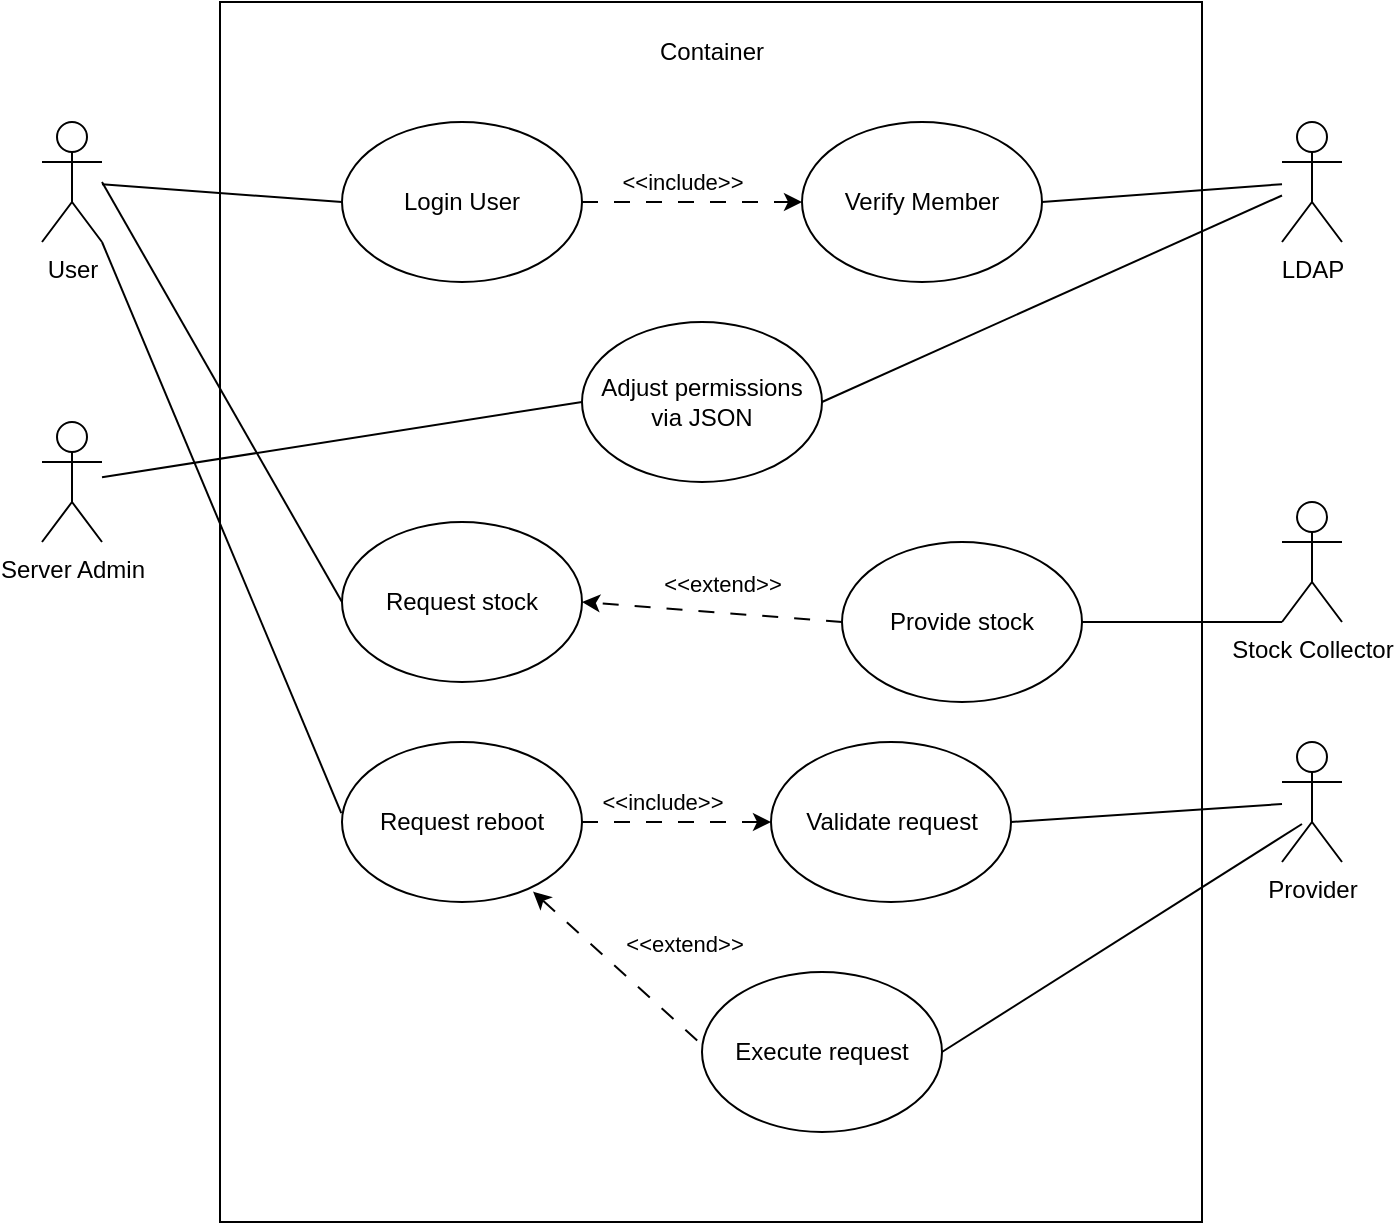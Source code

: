 <mxfile version="26.2.15">
  <diagram name="Page-1" id="YfJxBwbPfy7gpxQs4y9b">
    <mxGraphModel dx="851" dy="609" grid="1" gridSize="10" guides="1" tooltips="1" connect="1" arrows="1" fold="1" page="1" pageScale="1" pageWidth="827" pageHeight="1169" math="0" shadow="0">
      <root>
        <mxCell id="0" />
        <mxCell id="1" parent="0" />
        <mxCell id="dLwGRDDiwrdQzY2ckqJ3-1" value="" style="rounded=0;whiteSpace=wrap;html=1;" vertex="1" parent="1">
          <mxGeometry x="229" y="60" width="491" height="610" as="geometry" />
        </mxCell>
        <mxCell id="dLwGRDDiwrdQzY2ckqJ3-2" value="Container" style="text;html=1;align=center;verticalAlign=middle;whiteSpace=wrap;rounded=0;" vertex="1" parent="1">
          <mxGeometry x="444.5" y="70" width="60" height="30" as="geometry" />
        </mxCell>
        <mxCell id="dLwGRDDiwrdQzY2ckqJ3-3" value="User" style="shape=umlActor;verticalLabelPosition=bottom;verticalAlign=top;html=1;outlineConnect=0;" vertex="1" parent="1">
          <mxGeometry x="140" y="120" width="30" height="60" as="geometry" />
        </mxCell>
        <mxCell id="dLwGRDDiwrdQzY2ckqJ3-4" value="Server Admin" style="shape=umlActor;verticalLabelPosition=bottom;verticalAlign=top;html=1;outlineConnect=0;" vertex="1" parent="1">
          <mxGeometry x="140" y="270" width="30" height="60" as="geometry" />
        </mxCell>
        <mxCell id="dLwGRDDiwrdQzY2ckqJ3-5" value="LDAP" style="shape=umlActor;verticalLabelPosition=bottom;verticalAlign=top;html=1;outlineConnect=0;" vertex="1" parent="1">
          <mxGeometry x="760" y="120" width="30" height="60" as="geometry" />
        </mxCell>
        <mxCell id="dLwGRDDiwrdQzY2ckqJ3-9" value="Login User" style="ellipse;whiteSpace=wrap;html=1;" vertex="1" parent="1">
          <mxGeometry x="290" y="120" width="120" height="80" as="geometry" />
        </mxCell>
        <mxCell id="dLwGRDDiwrdQzY2ckqJ3-11" value="Verify Member" style="ellipse;whiteSpace=wrap;html=1;" vertex="1" parent="1">
          <mxGeometry x="520" y="120" width="120" height="80" as="geometry" />
        </mxCell>
        <mxCell id="dLwGRDDiwrdQzY2ckqJ3-13" value="" style="endArrow=classic;html=1;rounded=0;dashed=1;dashPattern=8 8;exitX=1;exitY=0.5;exitDx=0;exitDy=0;entryX=0;entryY=0.5;entryDx=0;entryDy=0;" edge="1" parent="1" source="dLwGRDDiwrdQzY2ckqJ3-9" target="dLwGRDDiwrdQzY2ckqJ3-11">
          <mxGeometry width="50" height="50" relative="1" as="geometry">
            <mxPoint x="440" y="260" as="sourcePoint" />
            <mxPoint x="490" y="210" as="targetPoint" />
          </mxGeometry>
        </mxCell>
        <mxCell id="dLwGRDDiwrdQzY2ckqJ3-23" value="&amp;lt;&amp;lt;include&amp;gt;&amp;gt;" style="edgeLabel;html=1;align=center;verticalAlign=middle;resizable=0;points=[];" vertex="1" connectable="0" parent="dLwGRDDiwrdQzY2ckqJ3-13">
          <mxGeometry x="-0.329" y="-2" relative="1" as="geometry">
            <mxPoint x="13" y="-12" as="offset" />
          </mxGeometry>
        </mxCell>
        <mxCell id="dLwGRDDiwrdQzY2ckqJ3-14" value="" style="endArrow=none;html=1;rounded=0;entryX=0;entryY=0.5;entryDx=0;entryDy=0;" edge="1" parent="1" source="dLwGRDDiwrdQzY2ckqJ3-3" target="dLwGRDDiwrdQzY2ckqJ3-9">
          <mxGeometry width="50" height="50" relative="1" as="geometry">
            <mxPoint x="170" y="90" as="sourcePoint" />
            <mxPoint x="220" y="40" as="targetPoint" />
          </mxGeometry>
        </mxCell>
        <mxCell id="dLwGRDDiwrdQzY2ckqJ3-15" value="" style="endArrow=none;html=1;rounded=0;exitX=1;exitY=0.5;exitDx=0;exitDy=0;" edge="1" parent="1" source="dLwGRDDiwrdQzY2ckqJ3-11" target="dLwGRDDiwrdQzY2ckqJ3-5">
          <mxGeometry width="50" height="50" relative="1" as="geometry">
            <mxPoint x="530" y="330" as="sourcePoint" />
            <mxPoint x="580" y="280" as="targetPoint" />
          </mxGeometry>
        </mxCell>
        <mxCell id="dLwGRDDiwrdQzY2ckqJ3-16" value="Adjust permissions&lt;div&gt;via JSON&lt;/div&gt;" style="ellipse;whiteSpace=wrap;html=1;" vertex="1" parent="1">
          <mxGeometry x="410" y="220" width="120" height="80" as="geometry" />
        </mxCell>
        <mxCell id="dLwGRDDiwrdQzY2ckqJ3-17" value="" style="endArrow=none;html=1;rounded=0;entryX=0;entryY=0.5;entryDx=0;entryDy=0;" edge="1" parent="1" source="dLwGRDDiwrdQzY2ckqJ3-4" target="dLwGRDDiwrdQzY2ckqJ3-16">
          <mxGeometry width="50" height="50" relative="1" as="geometry">
            <mxPoint x="280" y="350" as="sourcePoint" />
            <mxPoint x="330" y="300" as="targetPoint" />
          </mxGeometry>
        </mxCell>
        <mxCell id="dLwGRDDiwrdQzY2ckqJ3-18" value="" style="endArrow=none;html=1;rounded=0;exitX=1;exitY=0.5;exitDx=0;exitDy=0;" edge="1" parent="1" source="dLwGRDDiwrdQzY2ckqJ3-16" target="dLwGRDDiwrdQzY2ckqJ3-5">
          <mxGeometry width="50" height="50" relative="1" as="geometry">
            <mxPoint x="180" y="311" as="sourcePoint" />
            <mxPoint x="430" y="330" as="targetPoint" />
          </mxGeometry>
        </mxCell>
        <mxCell id="dLwGRDDiwrdQzY2ckqJ3-19" value="Request stock" style="ellipse;whiteSpace=wrap;html=1;" vertex="1" parent="1">
          <mxGeometry x="290" y="320" width="120" height="80" as="geometry" />
        </mxCell>
        <mxCell id="dLwGRDDiwrdQzY2ckqJ3-20" value="Request reboot" style="ellipse;whiteSpace=wrap;html=1;" vertex="1" parent="1">
          <mxGeometry x="290" y="430" width="120" height="80" as="geometry" />
        </mxCell>
        <mxCell id="dLwGRDDiwrdQzY2ckqJ3-21" value="" style="endArrow=none;html=1;rounded=0;exitX=0;exitY=0.5;exitDx=0;exitDy=0;" edge="1" parent="1" source="dLwGRDDiwrdQzY2ckqJ3-19">
          <mxGeometry width="50" height="50" relative="1" as="geometry">
            <mxPoint x="110" y="270" as="sourcePoint" />
            <mxPoint x="170" y="150" as="targetPoint" />
          </mxGeometry>
        </mxCell>
        <mxCell id="dLwGRDDiwrdQzY2ckqJ3-22" value="" style="endArrow=none;html=1;rounded=0;exitX=-0.003;exitY=0.444;exitDx=0;exitDy=0;entryX=1;entryY=1;entryDx=0;entryDy=0;entryPerimeter=0;exitPerimeter=0;" edge="1" parent="1" source="dLwGRDDiwrdQzY2ckqJ3-20" target="dLwGRDDiwrdQzY2ckqJ3-3">
          <mxGeometry width="50" height="50" relative="1" as="geometry">
            <mxPoint x="300" y="370" as="sourcePoint" />
            <mxPoint x="180" y="160" as="targetPoint" />
          </mxGeometry>
        </mxCell>
        <mxCell id="dLwGRDDiwrdQzY2ckqJ3-24" value="Stock Collector" style="shape=umlActor;verticalLabelPosition=bottom;verticalAlign=top;html=1;outlineConnect=0;" vertex="1" parent="1">
          <mxGeometry x="760" y="310" width="30" height="60" as="geometry" />
        </mxCell>
        <mxCell id="dLwGRDDiwrdQzY2ckqJ3-25" value="Provider" style="shape=umlActor;verticalLabelPosition=bottom;verticalAlign=top;html=1;outlineConnect=0;" vertex="1" parent="1">
          <mxGeometry x="760" y="430" width="30" height="60" as="geometry" />
        </mxCell>
        <mxCell id="dLwGRDDiwrdQzY2ckqJ3-26" value="Provide stock" style="ellipse;whiteSpace=wrap;html=1;" vertex="1" parent="1">
          <mxGeometry x="540" y="330" width="120" height="80" as="geometry" />
        </mxCell>
        <mxCell id="dLwGRDDiwrdQzY2ckqJ3-27" value="" style="endArrow=none;html=1;rounded=0;exitX=1;exitY=0.5;exitDx=0;exitDy=0;" edge="1" parent="1" source="dLwGRDDiwrdQzY2ckqJ3-26">
          <mxGeometry width="50" height="50" relative="1" as="geometry">
            <mxPoint x="710" y="420" as="sourcePoint" />
            <mxPoint x="760" y="370" as="targetPoint" />
          </mxGeometry>
        </mxCell>
        <mxCell id="dLwGRDDiwrdQzY2ckqJ3-28" value="" style="endArrow=classic;html=1;rounded=0;exitX=0;exitY=0.5;exitDx=0;exitDy=0;entryX=1;entryY=0.5;entryDx=0;entryDy=0;dashed=1;dashPattern=8 8;" edge="1" parent="1" source="dLwGRDDiwrdQzY2ckqJ3-26" target="dLwGRDDiwrdQzY2ckqJ3-19">
          <mxGeometry width="50" height="50" relative="1" as="geometry">
            <mxPoint x="470" y="470" as="sourcePoint" />
            <mxPoint x="520" y="420" as="targetPoint" />
          </mxGeometry>
        </mxCell>
        <mxCell id="dLwGRDDiwrdQzY2ckqJ3-29" value="&amp;lt;&amp;lt;extend&amp;gt;&amp;gt;" style="edgeLabel;html=1;align=center;verticalAlign=middle;resizable=0;points=[];" vertex="1" connectable="0" parent="dLwGRDDiwrdQzY2ckqJ3-28">
          <mxGeometry x="-0.279" relative="1" as="geometry">
            <mxPoint x="-13" y="-16" as="offset" />
          </mxGeometry>
        </mxCell>
        <mxCell id="dLwGRDDiwrdQzY2ckqJ3-30" value="Validate request" style="ellipse;whiteSpace=wrap;html=1;" vertex="1" parent="1">
          <mxGeometry x="504.5" y="430" width="120" height="80" as="geometry" />
        </mxCell>
        <mxCell id="dLwGRDDiwrdQzY2ckqJ3-31" value="Execute request" style="ellipse;whiteSpace=wrap;html=1;" vertex="1" parent="1">
          <mxGeometry x="470" y="545" width="120" height="80" as="geometry" />
        </mxCell>
        <mxCell id="dLwGRDDiwrdQzY2ckqJ3-32" value="" style="endArrow=classic;html=1;rounded=0;exitX=1;exitY=0.5;exitDx=0;exitDy=0;entryX=0;entryY=0.5;entryDx=0;entryDy=0;dashed=1;dashPattern=8 8;" edge="1" parent="1" source="dLwGRDDiwrdQzY2ckqJ3-20" target="dLwGRDDiwrdQzY2ckqJ3-30">
          <mxGeometry width="50" height="50" relative="1" as="geometry">
            <mxPoint x="420" y="570" as="sourcePoint" />
            <mxPoint x="470" y="520" as="targetPoint" />
          </mxGeometry>
        </mxCell>
        <mxCell id="dLwGRDDiwrdQzY2ckqJ3-37" value="&amp;lt;&amp;lt;include&amp;gt;&amp;gt;" style="edgeLabel;html=1;align=center;verticalAlign=middle;resizable=0;points=[];" vertex="1" connectable="0" parent="dLwGRDDiwrdQzY2ckqJ3-32">
          <mxGeometry x="-0.335" y="-1" relative="1" as="geometry">
            <mxPoint x="8" y="-11" as="offset" />
          </mxGeometry>
        </mxCell>
        <mxCell id="dLwGRDDiwrdQzY2ckqJ3-33" value="" style="endArrow=none;html=1;rounded=0;exitX=1;exitY=0.5;exitDx=0;exitDy=0;" edge="1" parent="1" source="dLwGRDDiwrdQzY2ckqJ3-30" target="dLwGRDDiwrdQzY2ckqJ3-25">
          <mxGeometry width="50" height="50" relative="1" as="geometry">
            <mxPoint x="720" y="590" as="sourcePoint" />
            <mxPoint x="770" y="540" as="targetPoint" />
          </mxGeometry>
        </mxCell>
        <mxCell id="dLwGRDDiwrdQzY2ckqJ3-34" value="" style="endArrow=none;html=1;rounded=0;exitX=1;exitY=0.5;exitDx=0;exitDy=0;" edge="1" parent="1" source="dLwGRDDiwrdQzY2ckqJ3-31">
          <mxGeometry width="50" height="50" relative="1" as="geometry">
            <mxPoint x="635" y="480" as="sourcePoint" />
            <mxPoint x="770" y="471" as="targetPoint" />
          </mxGeometry>
        </mxCell>
        <mxCell id="dLwGRDDiwrdQzY2ckqJ3-35" value="" style="endArrow=classic;html=1;rounded=0;exitX=-0.02;exitY=0.428;exitDx=0;exitDy=0;exitPerimeter=0;entryX=0.796;entryY=0.935;entryDx=0;entryDy=0;entryPerimeter=0;dashed=1;dashPattern=8 8;" edge="1" parent="1" source="dLwGRDDiwrdQzY2ckqJ3-31" target="dLwGRDDiwrdQzY2ckqJ3-20">
          <mxGeometry width="50" height="50" relative="1" as="geometry">
            <mxPoint x="420" y="600" as="sourcePoint" />
            <mxPoint x="470" y="550" as="targetPoint" />
          </mxGeometry>
        </mxCell>
        <mxCell id="dLwGRDDiwrdQzY2ckqJ3-36" value="&amp;lt;&amp;lt;extend&amp;gt;&amp;gt;" style="edgeLabel;html=1;align=center;verticalAlign=middle;resizable=0;points=[];" vertex="1" connectable="0" parent="dLwGRDDiwrdQzY2ckqJ3-35">
          <mxGeometry x="-0.12" relative="1" as="geometry">
            <mxPoint x="29" y="-16" as="offset" />
          </mxGeometry>
        </mxCell>
      </root>
    </mxGraphModel>
  </diagram>
</mxfile>
